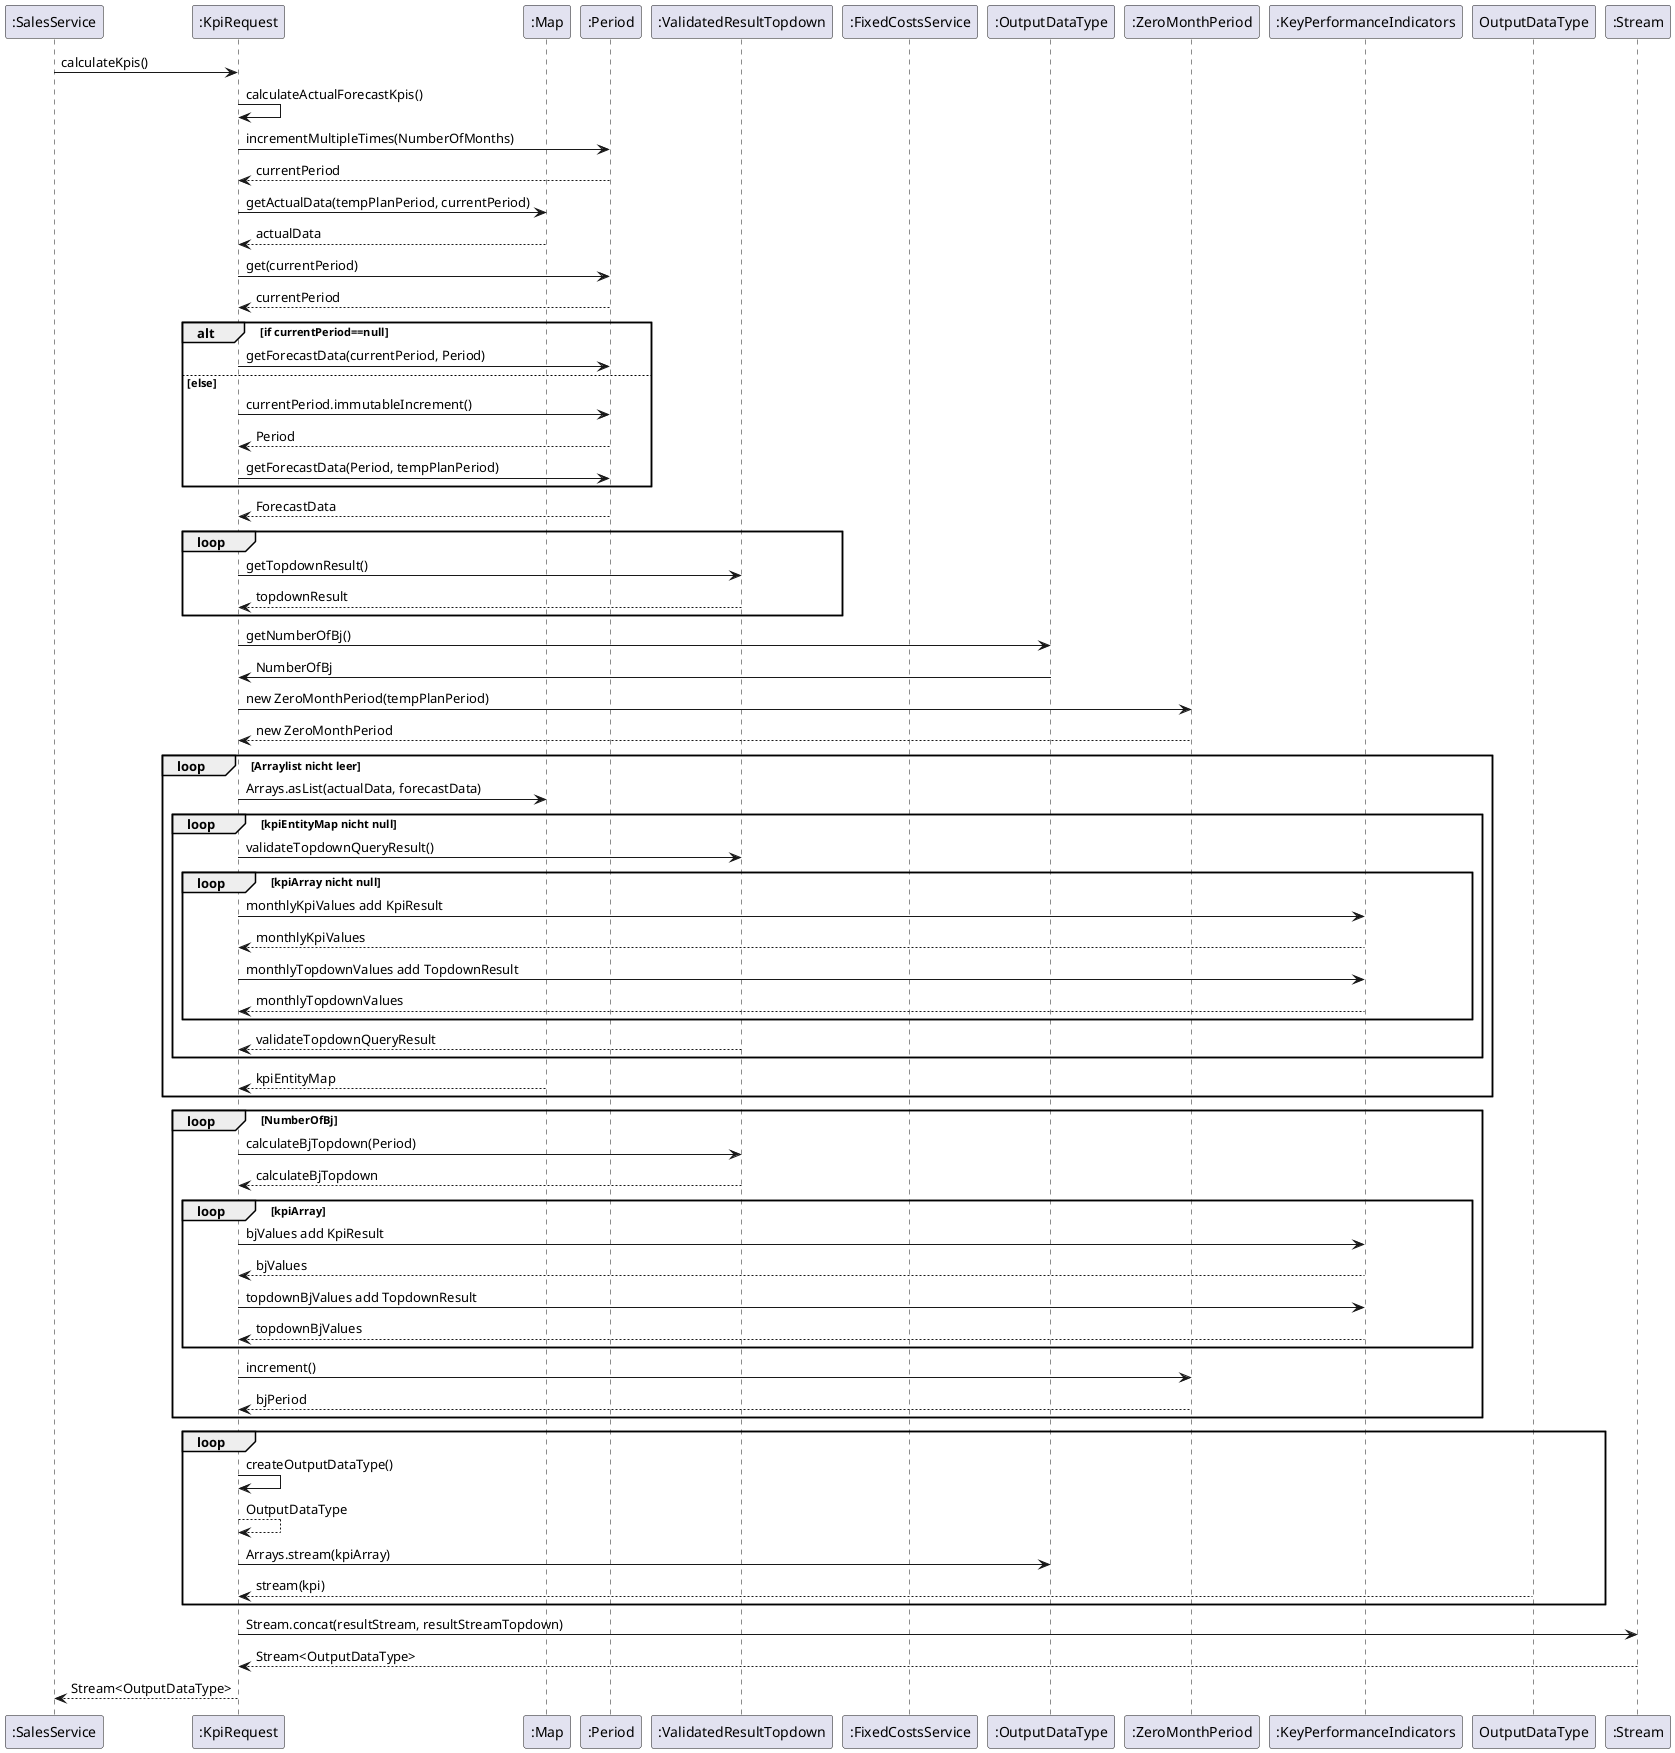 @startuml

participant  ":SalesService"
participant  ":KpiRequest"
participant  ":Map"
participant  ":Period"
participant  ":ValidatedResultTopdown"
participant  ":FixedCostsService"
participant  ":OutputDataType"
participant  ":ZeroMonthPeriod"


":SalesService" -> ":KpiRequest" : calculateKpis()
":KpiRequest" -> ":KpiRequest" : calculateActualForecastKpis()
":KpiRequest" -> ":Period" : incrementMultipleTimes(NumberOfMonths)
":Period" --> ":KpiRequest" : currentPeriod
":KpiRequest" -> ":Map" : getActualData(tempPlanPeriod, currentPeriod)
":Map" --> ":KpiRequest" : actualData
":KpiRequest" -> ":Period" : get(currentPeriod)
":Period" --> ":KpiRequest" : currentPeriod

alt if currentPeriod==null
    ":KpiRequest" -> ":Period" : getForecastData(currentPeriod, Period)
    else else
    ":KpiRequest" -> ":Period" : currentPeriod.immutableIncrement()
    ":Period" --> ":KpiRequest" : Period
    ":KpiRequest" -> ":Period" : getForecastData(Period, tempPlanPeriod)
end
    ":Period" --> ":KpiRequest" : ForecastData

loop
":KpiRequest" -> ":ValidatedResultTopdown" : getTopdownResult()
":ValidatedResultTopdown" --> ":KpiRequest" : topdownResult
end

":KpiRequest" -> ":OutputDataType" : getNumberOfBj()
":OutputDataType" -> ":KpiRequest" : NumberOfBj

 ":KpiRequest" -> ":ZeroMonthPeriod" : new ZeroMonthPeriod(tempPlanPeriod)
 ":ZeroMonthPeriod" --> ":KpiRequest" : new ZeroMonthPeriod

loop Arraylist nicht leer
   ":KpiRequest" -> ":Map" : Arrays.asList(actualData, forecastData)
   loop kpiEntityMap nicht null
         ":KpiRequest" -> ":ValidatedResultTopdown" : validateTopdownQueryResult()
        loop kpiArray nicht null
            ":KpiRequest" -> ":KeyPerformanceIndicators" : monthlyKpiValues add KpiResult
            ":KeyPerformanceIndicators" --> ":KpiRequest" : monthlyKpiValues
            ":KpiRequest" -> ":KeyPerformanceIndicators" : monthlyTopdownValues add TopdownResult
            ":KeyPerformanceIndicators" --> ":KpiRequest" : monthlyTopdownValues
        end
        ":ValidatedResultTopdown" --> ":KpiRequest" : validateTopdownQueryResult
   end
   ":Map" --> ":KpiRequest" : kpiEntityMap
end

loop NumberOfBj
    ":KpiRequest" -> ":ValidatedResultTopdown" : calculateBjTopdown(Period)
    ":ValidatedResultTopdown" --> ":KpiRequest" : calculateBjTopdown
    loop kpiArray
        ":KpiRequest" -> ":KeyPerformanceIndicators" : bjValues add KpiResult
        ":KeyPerformanceIndicators" --> ":KpiRequest" : bjValues
        ":KpiRequest" -> ":KeyPerformanceIndicators" : topdownBjValues add TopdownResult
        ":KeyPerformanceIndicators" --> ":KpiRequest" : topdownBjValues
    end
    ":KpiRequest" -> ":ZeroMonthPeriod" : increment()
    ":ZeroMonthPeriod" --> ":KpiRequest" : bjPeriod
end
loop
    ":KpiRequest" -> ":KpiRequest" : createOutputDataType()
    ":KpiRequest" --> ":KpiRequest" : OutputDataType
    ":KpiRequest" -> ":OutputDataType" : Arrays.stream(kpiArray)
    "OutputDataType" --> ":KpiRequest" : stream(kpi)
end

    ":KpiRequest" -> ":Stream" : Stream.concat(resultStream, resultStreamTopdown)
    ":Stream" --> ":KpiRequest" : Stream<OutputDataType>

":KpiRequest" --> ":SalesService" :  Stream<OutputDataType>
@enduml